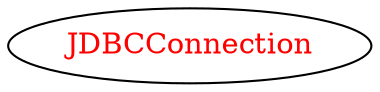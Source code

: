 digraph dependencyGraph {
 concentrate=true;
 ranksep="2.0";
 rankdir="LR"; 
 splines="ortho";
"JDBCConnection" [fontcolor="red"];
}